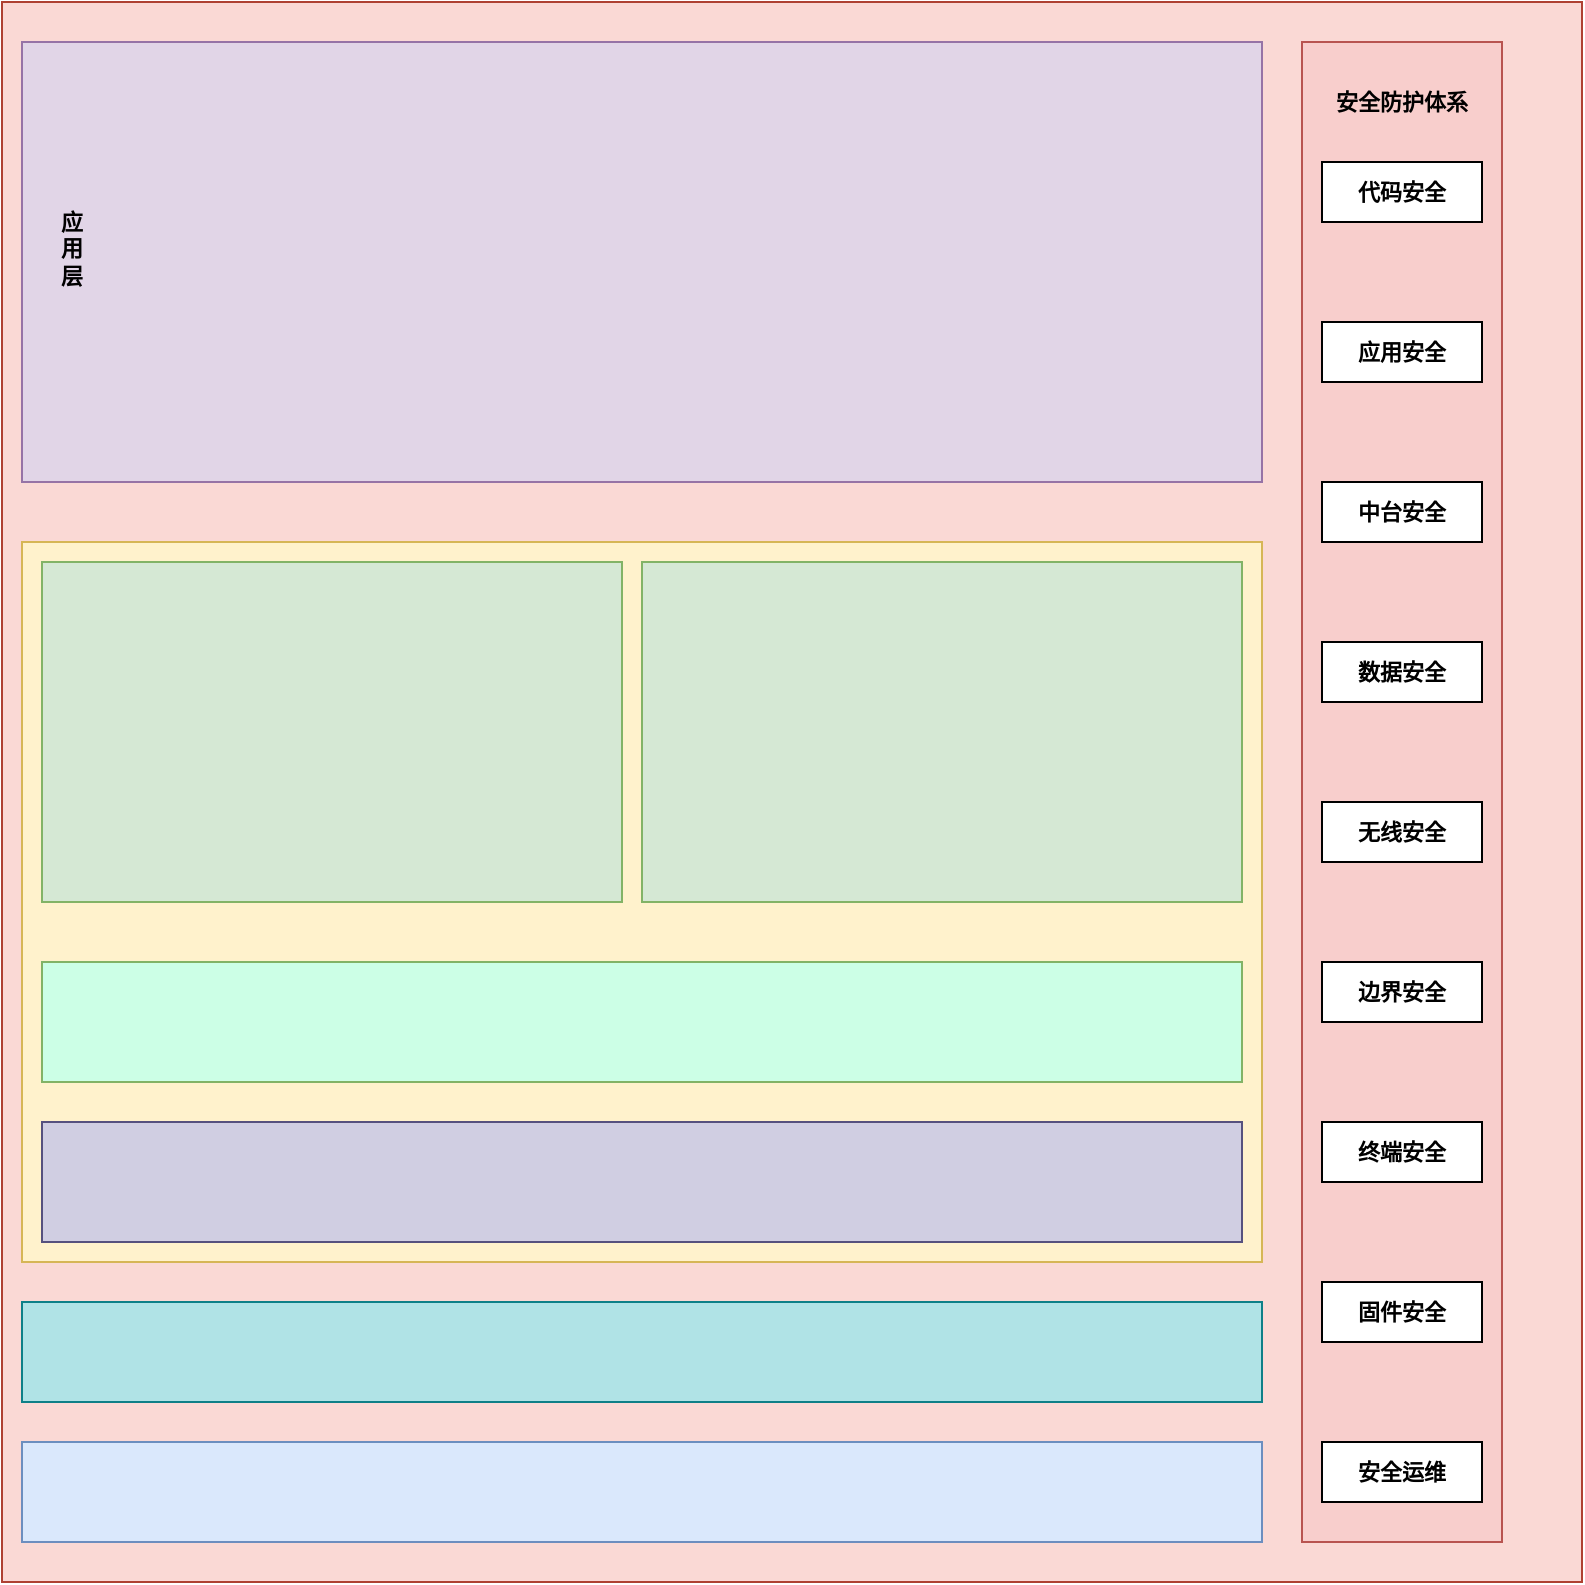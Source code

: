 <mxfile version="15.3.3" type="github"><diagram id="Sn4QyEJCFZzKYPF1E8XX" name="Page-1"><mxGraphModel dx="1102" dy="533" grid="1" gridSize="10" guides="1" tooltips="1" connect="1" arrows="1" fold="1" page="1" pageScale="1" pageWidth="827" pageHeight="1169" math="0" shadow="0"><root><mxCell id="0"/><mxCell id="1" parent="0"/><mxCell id="DOfP-JRQUs06uI1W3-FC-1" value="" style="whiteSpace=wrap;html=1;aspect=fixed;hachureGap=4;pointerEvents=0;fillColor=#fad9d5;strokeColor=#ae4132;" vertex="1" parent="1"><mxGeometry x="40" y="40" width="790" height="790" as="geometry"/></mxCell><mxCell id="DOfP-JRQUs06uI1W3-FC-3" value="" style="rounded=0;whiteSpace=wrap;html=1;hachureGap=4;pointerEvents=0;fillColor=#e1d5e7;strokeColor=#9673a6;" vertex="1" parent="1"><mxGeometry x="50" y="60" width="620" height="220" as="geometry"/></mxCell><mxCell id="DOfP-JRQUs06uI1W3-FC-4" value="" style="rounded=0;whiteSpace=wrap;html=1;hachureGap=4;pointerEvents=0;fillColor=#fff2cc;strokeColor=#d6b656;" vertex="1" parent="1"><mxGeometry x="50" y="310" width="620" height="360" as="geometry"/></mxCell><mxCell id="DOfP-JRQUs06uI1W3-FC-5" value="" style="rounded=0;whiteSpace=wrap;html=1;hachureGap=4;pointerEvents=0;fillColor=#b0e3e6;strokeColor=#0e8088;" vertex="1" parent="1"><mxGeometry x="50" y="690" width="620" height="50" as="geometry"/></mxCell><mxCell id="DOfP-JRQUs06uI1W3-FC-6" value="" style="rounded=0;whiteSpace=wrap;html=1;hachureGap=4;pointerEvents=0;fillColor=#dae8fc;strokeColor=#6c8ebf;" vertex="1" parent="1"><mxGeometry x="50" y="760" width="620" height="50" as="geometry"/></mxCell><mxCell id="DOfP-JRQUs06uI1W3-FC-8" value="" style="rounded=0;whiteSpace=wrap;html=1;hachureGap=4;pointerEvents=0;fillColor=#f8cecc;strokeColor=#b85450;" vertex="1" parent="1"><mxGeometry x="690" y="60" width="100" height="750" as="geometry"/></mxCell><mxCell id="DOfP-JRQUs06uI1W3-FC-9" value="" style="rounded=0;whiteSpace=wrap;html=1;hachureGap=4;pointerEvents=0;fillColor=#d5e8d4;strokeColor=#82b366;" vertex="1" parent="1"><mxGeometry x="60" y="320" width="290" height="170" as="geometry"/></mxCell><mxCell id="DOfP-JRQUs06uI1W3-FC-10" value="" style="rounded=0;whiteSpace=wrap;html=1;hachureGap=4;pointerEvents=0;fillColor=#d5e8d4;strokeColor=#82b366;" vertex="1" parent="1"><mxGeometry x="360" y="320" width="300" height="170" as="geometry"/></mxCell><mxCell id="DOfP-JRQUs06uI1W3-FC-11" value="" style="rounded=0;whiteSpace=wrap;html=1;hachureGap=4;pointerEvents=0;fillColor=#CCFFE6;strokeColor=#82b366;" vertex="1" parent="1"><mxGeometry x="60" y="520" width="600" height="60" as="geometry"/></mxCell><mxCell id="DOfP-JRQUs06uI1W3-FC-12" value="" style="rounded=0;whiteSpace=wrap;html=1;hachureGap=4;pointerEvents=0;fillColor=#d0cee2;strokeColor=#56517e;" vertex="1" parent="1"><mxGeometry x="60" y="600" width="600" height="60" as="geometry"/></mxCell><mxCell id="DOfP-JRQUs06uI1W3-FC-13" value="安全防护体系" style="text;html=1;strokeColor=none;fillColor=none;align=center;verticalAlign=middle;whiteSpace=wrap;rounded=0;hachureGap=4;pointerEvents=0;fontSize=11;fontStyle=1" vertex="1" parent="1"><mxGeometry x="700" y="80" width="80" height="20" as="geometry"/></mxCell><mxCell id="DOfP-JRQUs06uI1W3-FC-14" value="" style="rounded=0;whiteSpace=wrap;html=1;hachureGap=4;pointerEvents=0;fontSize=11;" vertex="1" parent="1"><mxGeometry x="700" y="120" width="80" height="30" as="geometry"/></mxCell><mxCell id="DOfP-JRQUs06uI1W3-FC-15" value="&lt;b&gt;代码安全&lt;/b&gt;" style="rounded=0;whiteSpace=wrap;html=1;hachureGap=4;pointerEvents=0;fontSize=11;" vertex="1" parent="1"><mxGeometry x="700" y="120" width="80" height="30" as="geometry"/></mxCell><mxCell id="DOfP-JRQUs06uI1W3-FC-16" value="&lt;b&gt;应用安全&lt;/b&gt;" style="rounded=0;whiteSpace=wrap;html=1;hachureGap=4;pointerEvents=0;fontSize=11;" vertex="1" parent="1"><mxGeometry x="700" y="200" width="80" height="30" as="geometry"/></mxCell><mxCell id="DOfP-JRQUs06uI1W3-FC-17" value="&lt;b&gt;中台安全&lt;/b&gt;" style="rounded=0;whiteSpace=wrap;html=1;hachureGap=4;pointerEvents=0;fontSize=11;" vertex="1" parent="1"><mxGeometry x="700" y="280" width="80" height="30" as="geometry"/></mxCell><mxCell id="DOfP-JRQUs06uI1W3-FC-18" value="&lt;b&gt;数据安全&lt;/b&gt;" style="rounded=0;whiteSpace=wrap;html=1;hachureGap=4;pointerEvents=0;fontSize=11;" vertex="1" parent="1"><mxGeometry x="700" y="360" width="80" height="30" as="geometry"/></mxCell><mxCell id="DOfP-JRQUs06uI1W3-FC-20" value="&lt;b&gt;无线安全&lt;/b&gt;" style="rounded=0;whiteSpace=wrap;html=1;hachureGap=4;pointerEvents=0;fontSize=11;" vertex="1" parent="1"><mxGeometry x="700" y="440" width="80" height="30" as="geometry"/></mxCell><mxCell id="DOfP-JRQUs06uI1W3-FC-21" value="&lt;b&gt;边界安全&lt;/b&gt;" style="rounded=0;whiteSpace=wrap;html=1;hachureGap=4;pointerEvents=0;fontSize=11;" vertex="1" parent="1"><mxGeometry x="700" y="520" width="80" height="30" as="geometry"/></mxCell><mxCell id="DOfP-JRQUs06uI1W3-FC-22" value="&lt;b&gt;终端安全&lt;/b&gt;" style="rounded=0;whiteSpace=wrap;html=1;hachureGap=4;pointerEvents=0;fontSize=11;" vertex="1" parent="1"><mxGeometry x="700" y="600" width="80" height="30" as="geometry"/></mxCell><mxCell id="DOfP-JRQUs06uI1W3-FC-23" value="&lt;b&gt;固件安全&lt;/b&gt;" style="rounded=0;whiteSpace=wrap;html=1;hachureGap=4;pointerEvents=0;fontSize=11;" vertex="1" parent="1"><mxGeometry x="700" y="680" width="80" height="30" as="geometry"/></mxCell><mxCell id="DOfP-JRQUs06uI1W3-FC-24" value="&lt;b&gt;安全运维&lt;/b&gt;" style="rounded=0;whiteSpace=wrap;html=1;hachureGap=4;pointerEvents=0;fontSize=11;" vertex="1" parent="1"><mxGeometry x="700" y="760" width="80" height="30" as="geometry"/></mxCell><mxCell id="DOfP-JRQUs06uI1W3-FC-28" value="应&lt;br&gt;用&lt;br&gt;层&lt;br&gt;&lt;br&gt;" style="text;html=1;strokeColor=none;fillColor=none;align=center;verticalAlign=middle;whiteSpace=wrap;rounded=0;hachureGap=4;pointerEvents=0;fontSize=11;fontStyle=1" vertex="1" parent="1"><mxGeometry x="60" y="90" width="30" height="160" as="geometry"/></mxCell></root></mxGraphModel></diagram></mxfile>